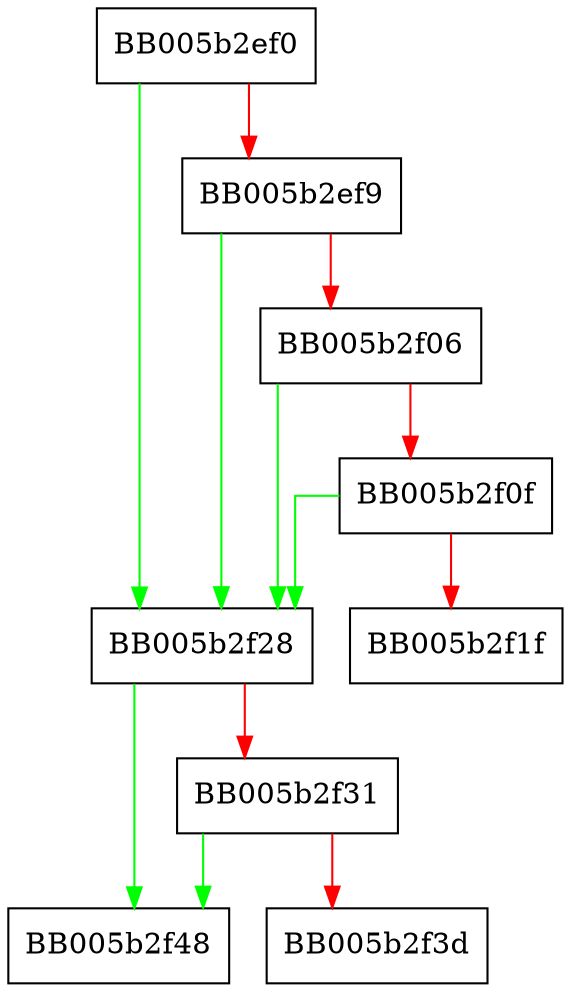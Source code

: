 digraph EVP_MD_CTX_get_params {
  node [shape="box"];
  graph [splines=ortho];
  BB005b2ef0 -> BB005b2f28 [color="green"];
  BB005b2ef0 -> BB005b2ef9 [color="red"];
  BB005b2ef9 -> BB005b2f28 [color="green"];
  BB005b2ef9 -> BB005b2f06 [color="red"];
  BB005b2f06 -> BB005b2f28 [color="green"];
  BB005b2f06 -> BB005b2f0f [color="red"];
  BB005b2f0f -> BB005b2f28 [color="green"];
  BB005b2f0f -> BB005b2f1f [color="red"];
  BB005b2f28 -> BB005b2f48 [color="green"];
  BB005b2f28 -> BB005b2f31 [color="red"];
  BB005b2f31 -> BB005b2f48 [color="green"];
  BB005b2f31 -> BB005b2f3d [color="red"];
}